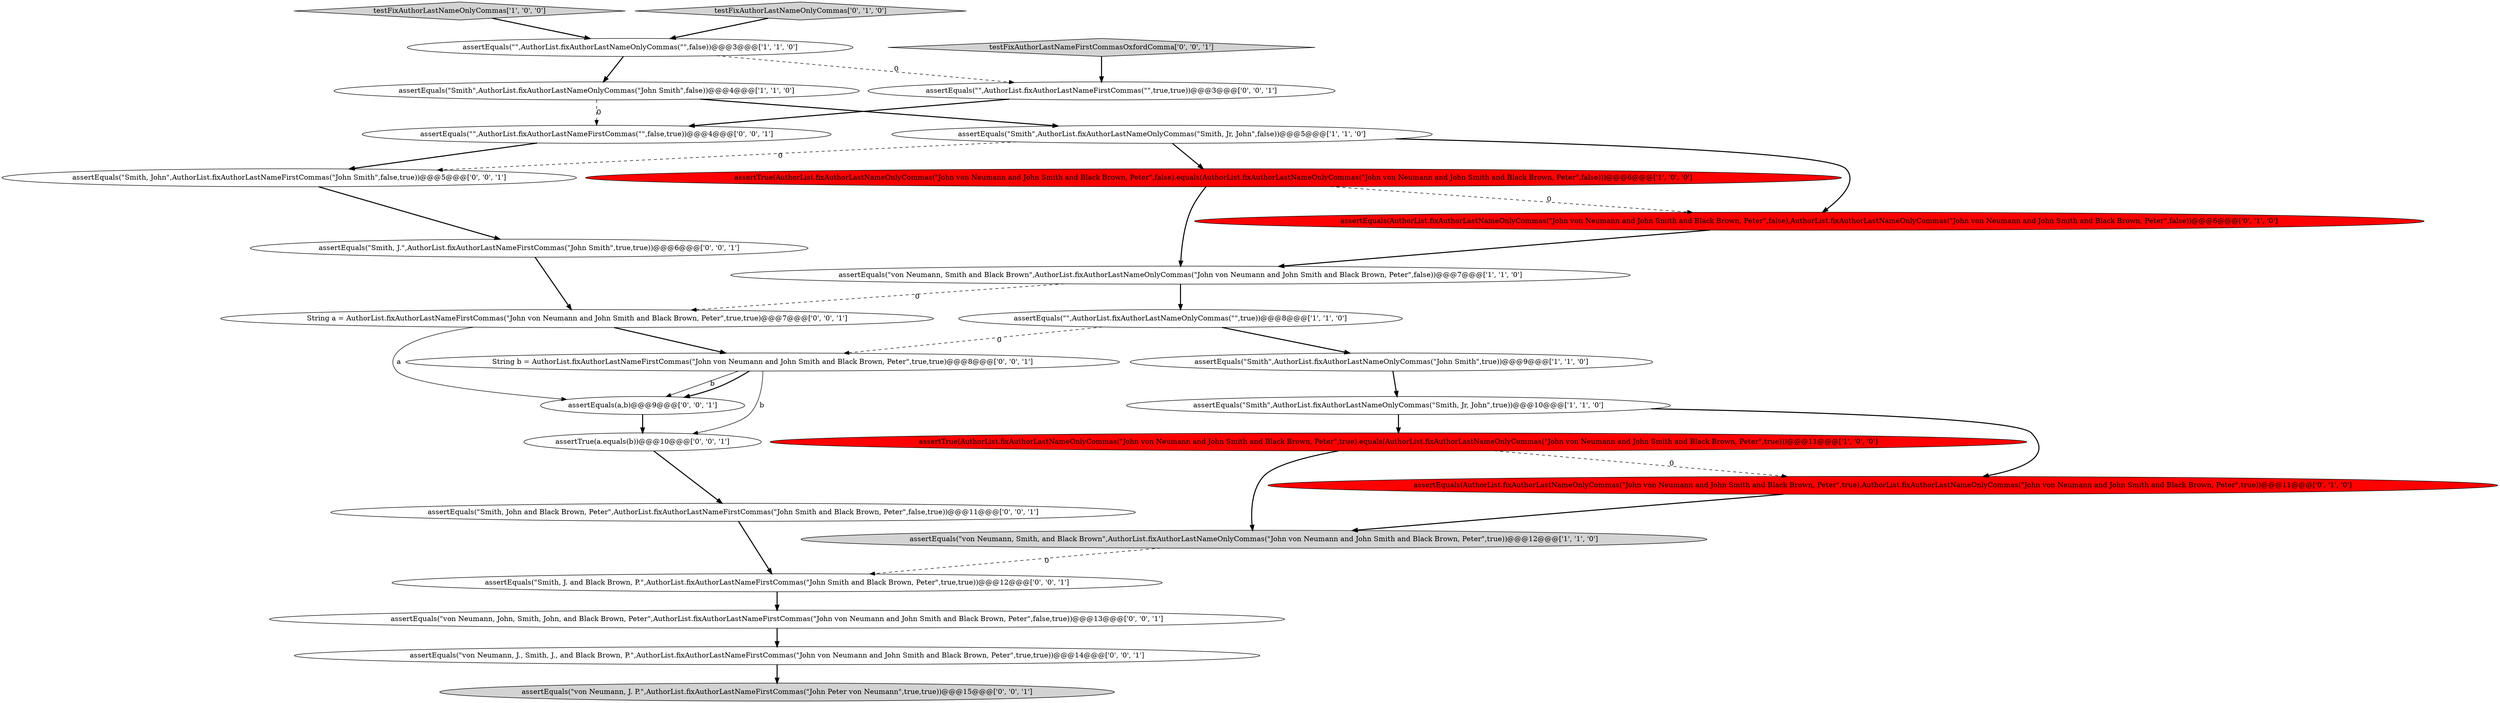 digraph {
2 [style = filled, label = "assertEquals(\"Smith\",AuthorList.fixAuthorLastNameOnlyCommas(\"Smith, Jr, John\",true))@@@10@@@['1', '1', '0']", fillcolor = white, shape = ellipse image = "AAA0AAABBB1BBB"];
7 [style = filled, label = "assertEquals(\"von Neumann, Smith and Black Brown\",AuthorList.fixAuthorLastNameOnlyCommas(\"John von Neumann and John Smith and Black Brown, Peter\",false))@@@7@@@['1', '1', '0']", fillcolor = white, shape = ellipse image = "AAA0AAABBB1BBB"];
8 [style = filled, label = "assertEquals(\"Smith\",AuthorList.fixAuthorLastNameOnlyCommas(\"John Smith\",true))@@@9@@@['1', '1', '0']", fillcolor = white, shape = ellipse image = "AAA0AAABBB1BBB"];
14 [style = filled, label = "assertEquals(\"Smith, John\",AuthorList.fixAuthorLastNameFirstCommas(\"John Smith\",false,true))@@@5@@@['0', '0', '1']", fillcolor = white, shape = ellipse image = "AAA0AAABBB3BBB"];
13 [style = filled, label = "assertEquals(AuthorList.fixAuthorLastNameOnlyCommas(\"John von Neumann and John Smith and Black Brown, Peter\",true),AuthorList.fixAuthorLastNameOnlyCommas(\"John von Neumann and John Smith and Black Brown, Peter\",true))@@@11@@@['0', '1', '0']", fillcolor = red, shape = ellipse image = "AAA1AAABBB2BBB"];
5 [style = filled, label = "assertTrue(AuthorList.fixAuthorLastNameOnlyCommas(\"John von Neumann and John Smith and Black Brown, Peter\",false).equals(AuthorList.fixAuthorLastNameOnlyCommas(\"John von Neumann and John Smith and Black Brown, Peter\",false)))@@@6@@@['1', '0', '0']", fillcolor = red, shape = ellipse image = "AAA1AAABBB1BBB"];
6 [style = filled, label = "assertEquals(\"\",AuthorList.fixAuthorLastNameOnlyCommas(\"\",true))@@@8@@@['1', '1', '0']", fillcolor = white, shape = ellipse image = "AAA0AAABBB1BBB"];
23 [style = filled, label = "assertEquals(a,b)@@@9@@@['0', '0', '1']", fillcolor = white, shape = ellipse image = "AAA0AAABBB3BBB"];
11 [style = filled, label = "assertEquals(AuthorList.fixAuthorLastNameOnlyCommas(\"John von Neumann and John Smith and Black Brown, Peter\",false),AuthorList.fixAuthorLastNameOnlyCommas(\"John von Neumann and John Smith and Black Brown, Peter\",false))@@@6@@@['0', '1', '0']", fillcolor = red, shape = ellipse image = "AAA1AAABBB2BBB"];
27 [style = filled, label = "assertEquals(\"\",AuthorList.fixAuthorLastNameFirstCommas(\"\",true,true))@@@3@@@['0', '0', '1']", fillcolor = white, shape = ellipse image = "AAA0AAABBB3BBB"];
9 [style = filled, label = "assertEquals(\"von Neumann, Smith, and Black Brown\",AuthorList.fixAuthorLastNameOnlyCommas(\"John von Neumann and John Smith and Black Brown, Peter\",true))@@@12@@@['1', '1', '0']", fillcolor = lightgray, shape = ellipse image = "AAA0AAABBB1BBB"];
20 [style = filled, label = "assertTrue(a.equals(b))@@@10@@@['0', '0', '1']", fillcolor = white, shape = ellipse image = "AAA0AAABBB3BBB"];
19 [style = filled, label = "assertEquals(\"Smith, J. and Black Brown, P.\",AuthorList.fixAuthorLastNameFirstCommas(\"John Smith and Black Brown, Peter\",true,true))@@@12@@@['0', '0', '1']", fillcolor = white, shape = ellipse image = "AAA0AAABBB3BBB"];
10 [style = filled, label = "assertTrue(AuthorList.fixAuthorLastNameOnlyCommas(\"John von Neumann and John Smith and Black Brown, Peter\",true).equals(AuthorList.fixAuthorLastNameOnlyCommas(\"John von Neumann and John Smith and Black Brown, Peter\",true)))@@@11@@@['1', '0', '0']", fillcolor = red, shape = ellipse image = "AAA1AAABBB1BBB"];
15 [style = filled, label = "String a = AuthorList.fixAuthorLastNameFirstCommas(\"John von Neumann and John Smith and Black Brown, Peter\",true,true)@@@7@@@['0', '0', '1']", fillcolor = white, shape = ellipse image = "AAA0AAABBB3BBB"];
26 [style = filled, label = "assertEquals(\"Smith, J.\",AuthorList.fixAuthorLastNameFirstCommas(\"John Smith\",true,true))@@@6@@@['0', '0', '1']", fillcolor = white, shape = ellipse image = "AAA0AAABBB3BBB"];
21 [style = filled, label = "String b = AuthorList.fixAuthorLastNameFirstCommas(\"John von Neumann and John Smith and Black Brown, Peter\",true,true)@@@8@@@['0', '0', '1']", fillcolor = white, shape = ellipse image = "AAA0AAABBB3BBB"];
18 [style = filled, label = "assertEquals(\"von Neumann, John, Smith, John, and Black Brown, Peter\",AuthorList.fixAuthorLastNameFirstCommas(\"John von Neumann and John Smith and Black Brown, Peter\",false,true))@@@13@@@['0', '0', '1']", fillcolor = white, shape = ellipse image = "AAA0AAABBB3BBB"];
0 [style = filled, label = "assertEquals(\"Smith\",AuthorList.fixAuthorLastNameOnlyCommas(\"John Smith\",false))@@@4@@@['1', '1', '0']", fillcolor = white, shape = ellipse image = "AAA0AAABBB1BBB"];
3 [style = filled, label = "testFixAuthorLastNameOnlyCommas['1', '0', '0']", fillcolor = lightgray, shape = diamond image = "AAA0AAABBB1BBB"];
22 [style = filled, label = "assertEquals(\"von Neumann, J. P.\",AuthorList.fixAuthorLastNameFirstCommas(\"John Peter von Neumann\",true,true))@@@15@@@['0', '0', '1']", fillcolor = lightgray, shape = ellipse image = "AAA0AAABBB3BBB"];
17 [style = filled, label = "assertEquals(\"von Neumann, J., Smith, J., and Black Brown, P.\",AuthorList.fixAuthorLastNameFirstCommas(\"John von Neumann and John Smith and Black Brown, Peter\",true,true))@@@14@@@['0', '0', '1']", fillcolor = white, shape = ellipse image = "AAA0AAABBB3BBB"];
25 [style = filled, label = "assertEquals(\"\",AuthorList.fixAuthorLastNameFirstCommas(\"\",false,true))@@@4@@@['0', '0', '1']", fillcolor = white, shape = ellipse image = "AAA0AAABBB3BBB"];
24 [style = filled, label = "assertEquals(\"Smith, John and Black Brown, Peter\",AuthorList.fixAuthorLastNameFirstCommas(\"John Smith and Black Brown, Peter\",false,true))@@@11@@@['0', '0', '1']", fillcolor = white, shape = ellipse image = "AAA0AAABBB3BBB"];
1 [style = filled, label = "assertEquals(\"\",AuthorList.fixAuthorLastNameOnlyCommas(\"\",false))@@@3@@@['1', '1', '0']", fillcolor = white, shape = ellipse image = "AAA0AAABBB1BBB"];
12 [style = filled, label = "testFixAuthorLastNameOnlyCommas['0', '1', '0']", fillcolor = lightgray, shape = diamond image = "AAA0AAABBB2BBB"];
4 [style = filled, label = "assertEquals(\"Smith\",AuthorList.fixAuthorLastNameOnlyCommas(\"Smith, Jr, John\",false))@@@5@@@['1', '1', '0']", fillcolor = white, shape = ellipse image = "AAA0AAABBB1BBB"];
16 [style = filled, label = "testFixAuthorLastNameFirstCommasOxfordComma['0', '0', '1']", fillcolor = lightgray, shape = diamond image = "AAA0AAABBB3BBB"];
6->21 [style = dashed, label="0"];
23->20 [style = bold, label=""];
19->18 [style = bold, label=""];
24->19 [style = bold, label=""];
16->27 [style = bold, label=""];
3->1 [style = bold, label=""];
15->21 [style = bold, label=""];
1->27 [style = dashed, label="0"];
21->23 [style = solid, label="b"];
18->17 [style = bold, label=""];
21->20 [style = solid, label="b"];
1->0 [style = bold, label=""];
25->14 [style = bold, label=""];
10->13 [style = dashed, label="0"];
17->22 [style = bold, label=""];
2->10 [style = bold, label=""];
12->1 [style = bold, label=""];
2->13 [style = bold, label=""];
15->23 [style = solid, label="a"];
9->19 [style = dashed, label="0"];
14->26 [style = bold, label=""];
0->25 [style = dashed, label="0"];
8->2 [style = bold, label=""];
5->11 [style = dashed, label="0"];
0->4 [style = bold, label=""];
6->8 [style = bold, label=""];
7->6 [style = bold, label=""];
26->15 [style = bold, label=""];
7->15 [style = dashed, label="0"];
5->7 [style = bold, label=""];
4->14 [style = dashed, label="0"];
10->9 [style = bold, label=""];
13->9 [style = bold, label=""];
4->11 [style = bold, label=""];
20->24 [style = bold, label=""];
4->5 [style = bold, label=""];
27->25 [style = bold, label=""];
11->7 [style = bold, label=""];
21->23 [style = bold, label=""];
}
